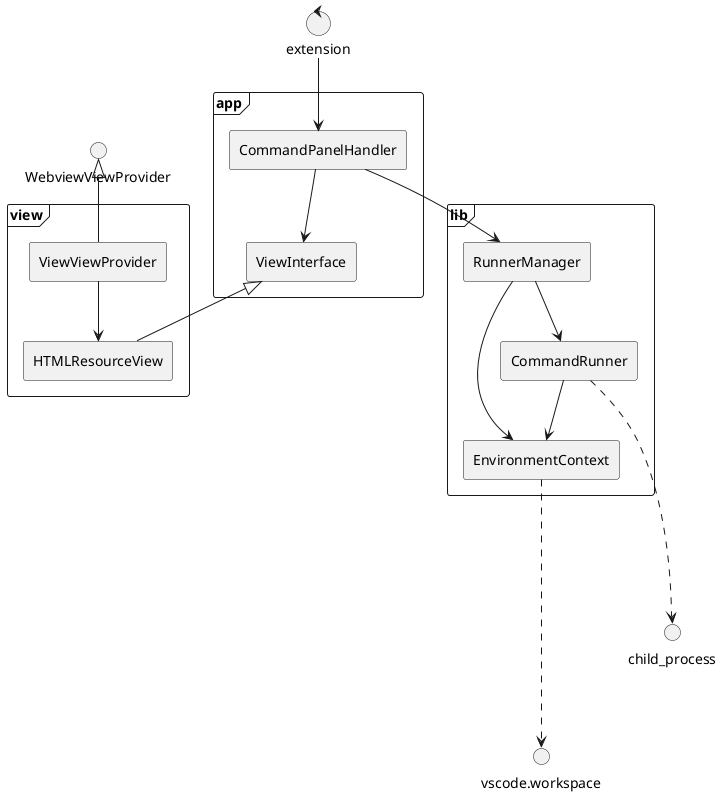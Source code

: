 @startuml

frame app {
  ' rectangle Commands
  rectangle CommandPanelHandler
  rectangle ViewInterface
}
' HTML
' frame content {
'   rectangle DocumentElement
'   rectangle VscodeMessager
'   control main
' }
frame lib {
  rectangle CommandRunner
  rectangle EnvironmentContext
  rectangle RunnerManager
}
frame view {
  rectangle HTMLResourceView
  rectangle ViewViewProvider
}

control extension

EnvironmentContext ..down..> vscode.workspace
RunnerManager -down-> CommandRunner
RunnerManager -down-> EnvironmentContext
CommandRunner -down-> EnvironmentContext
CommandRunner ..down..> child_process

ViewViewProvider -up-|> WebviewViewProvider
ViewViewProvider -down-> HTMLResourceView
HTMLResourceView -up-|> ViewInterface

CommandPanelHandler -down-> RunnerManager
CommandPanelHandler -down-> ViewInterface

extension -down-> CommandPanelHandler

@enduml